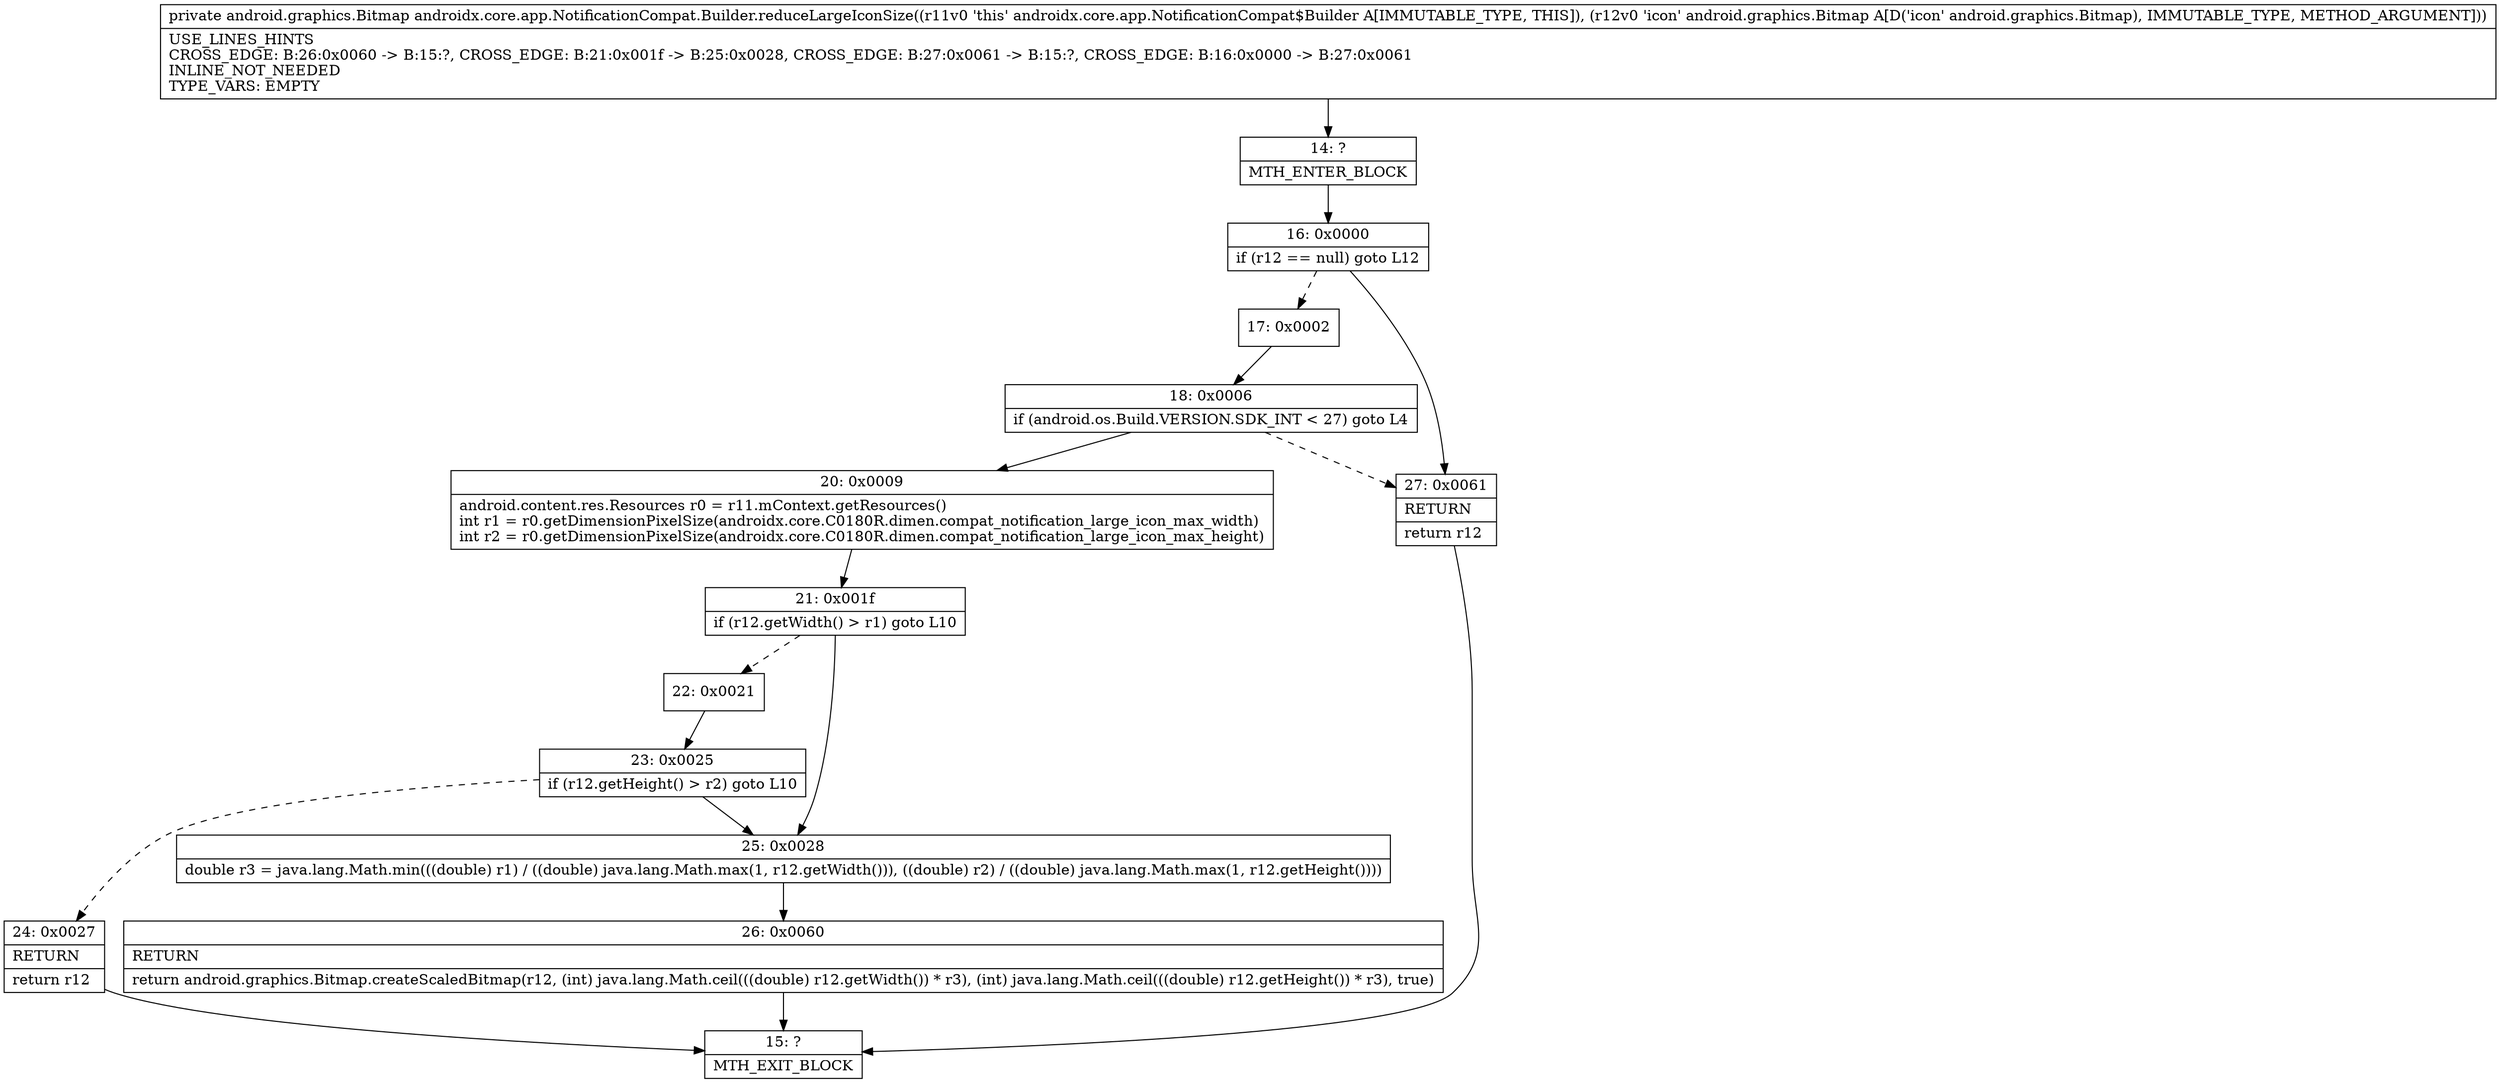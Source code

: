 digraph "CFG forandroidx.core.app.NotificationCompat.Builder.reduceLargeIconSize(Landroid\/graphics\/Bitmap;)Landroid\/graphics\/Bitmap;" {
Node_14 [shape=record,label="{14\:\ ?|MTH_ENTER_BLOCK\l}"];
Node_16 [shape=record,label="{16\:\ 0x0000|if (r12 == null) goto L12\l}"];
Node_17 [shape=record,label="{17\:\ 0x0002}"];
Node_18 [shape=record,label="{18\:\ 0x0006|if (android.os.Build.VERSION.SDK_INT \< 27) goto L4\l}"];
Node_20 [shape=record,label="{20\:\ 0x0009|android.content.res.Resources r0 = r11.mContext.getResources()\lint r1 = r0.getDimensionPixelSize(androidx.core.C0180R.dimen.compat_notification_large_icon_max_width)\lint r2 = r0.getDimensionPixelSize(androidx.core.C0180R.dimen.compat_notification_large_icon_max_height)\l}"];
Node_21 [shape=record,label="{21\:\ 0x001f|if (r12.getWidth() \> r1) goto L10\l}"];
Node_22 [shape=record,label="{22\:\ 0x0021}"];
Node_23 [shape=record,label="{23\:\ 0x0025|if (r12.getHeight() \> r2) goto L10\l}"];
Node_24 [shape=record,label="{24\:\ 0x0027|RETURN\l|return r12\l}"];
Node_15 [shape=record,label="{15\:\ ?|MTH_EXIT_BLOCK\l}"];
Node_25 [shape=record,label="{25\:\ 0x0028|double r3 = java.lang.Math.min(((double) r1) \/ ((double) java.lang.Math.max(1, r12.getWidth())), ((double) r2) \/ ((double) java.lang.Math.max(1, r12.getHeight())))\l}"];
Node_26 [shape=record,label="{26\:\ 0x0060|RETURN\l|return android.graphics.Bitmap.createScaledBitmap(r12, (int) java.lang.Math.ceil(((double) r12.getWidth()) * r3), (int) java.lang.Math.ceil(((double) r12.getHeight()) * r3), true)\l}"];
Node_27 [shape=record,label="{27\:\ 0x0061|RETURN\l|return r12\l}"];
MethodNode[shape=record,label="{private android.graphics.Bitmap androidx.core.app.NotificationCompat.Builder.reduceLargeIconSize((r11v0 'this' androidx.core.app.NotificationCompat$Builder A[IMMUTABLE_TYPE, THIS]), (r12v0 'icon' android.graphics.Bitmap A[D('icon' android.graphics.Bitmap), IMMUTABLE_TYPE, METHOD_ARGUMENT]))  | USE_LINES_HINTS\lCROSS_EDGE: B:26:0x0060 \-\> B:15:?, CROSS_EDGE: B:21:0x001f \-\> B:25:0x0028, CROSS_EDGE: B:27:0x0061 \-\> B:15:?, CROSS_EDGE: B:16:0x0000 \-\> B:27:0x0061\lINLINE_NOT_NEEDED\lTYPE_VARS: EMPTY\l}"];
MethodNode -> Node_14;Node_14 -> Node_16;
Node_16 -> Node_17[style=dashed];
Node_16 -> Node_27;
Node_17 -> Node_18;
Node_18 -> Node_20;
Node_18 -> Node_27[style=dashed];
Node_20 -> Node_21;
Node_21 -> Node_22[style=dashed];
Node_21 -> Node_25;
Node_22 -> Node_23;
Node_23 -> Node_24[style=dashed];
Node_23 -> Node_25;
Node_24 -> Node_15;
Node_25 -> Node_26;
Node_26 -> Node_15;
Node_27 -> Node_15;
}

